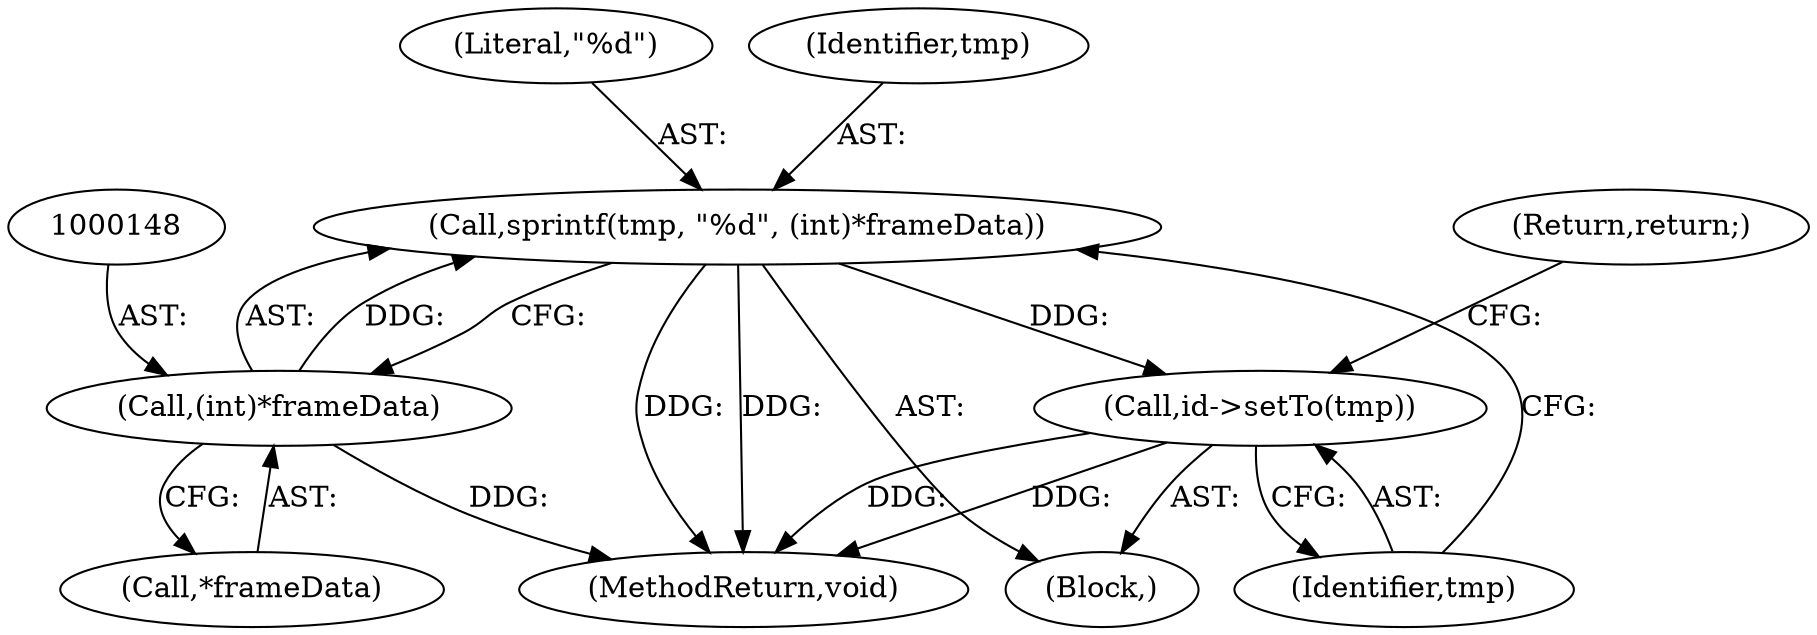 digraph "0_Android_6d0249be2275fd4086783f259f4e2c54722a7c55_0@API" {
"1000144" [label="(Call,sprintf(tmp, \"%d\", (int)*frameData))"];
"1000147" [label="(Call,(int)*frameData)"];
"1000151" [label="(Call,id->setTo(tmp))"];
"1000151" [label="(Call,id->setTo(tmp))"];
"1000149" [label="(Call,*frameData)"];
"1000144" [label="(Call,sprintf(tmp, \"%d\", (int)*frameData))"];
"1000436" [label="(MethodReturn,void)"];
"1000142" [label="(Block,)"];
"1000153" [label="(Return,return;)"];
"1000146" [label="(Literal,\"%d\")"];
"1000147" [label="(Call,(int)*frameData)"];
"1000145" [label="(Identifier,tmp)"];
"1000152" [label="(Identifier,tmp)"];
"1000144" -> "1000142"  [label="AST: "];
"1000144" -> "1000147"  [label="CFG: "];
"1000145" -> "1000144"  [label="AST: "];
"1000146" -> "1000144"  [label="AST: "];
"1000147" -> "1000144"  [label="AST: "];
"1000152" -> "1000144"  [label="CFG: "];
"1000144" -> "1000436"  [label="DDG: "];
"1000144" -> "1000436"  [label="DDG: "];
"1000147" -> "1000144"  [label="DDG: "];
"1000144" -> "1000151"  [label="DDG: "];
"1000147" -> "1000149"  [label="CFG: "];
"1000148" -> "1000147"  [label="AST: "];
"1000149" -> "1000147"  [label="AST: "];
"1000147" -> "1000436"  [label="DDG: "];
"1000151" -> "1000142"  [label="AST: "];
"1000151" -> "1000152"  [label="CFG: "];
"1000152" -> "1000151"  [label="AST: "];
"1000153" -> "1000151"  [label="CFG: "];
"1000151" -> "1000436"  [label="DDG: "];
"1000151" -> "1000436"  [label="DDG: "];
}

